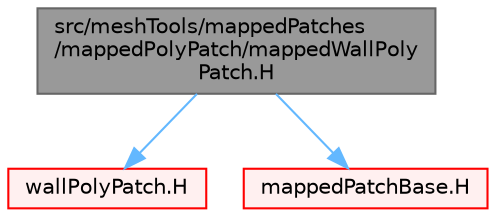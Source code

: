 digraph "src/meshTools/mappedPatches/mappedPolyPatch/mappedWallPolyPatch.H"
{
 // LATEX_PDF_SIZE
  bgcolor="transparent";
  edge [fontname=Helvetica,fontsize=10,labelfontname=Helvetica,labelfontsize=10];
  node [fontname=Helvetica,fontsize=10,shape=box,height=0.2,width=0.4];
  Node1 [id="Node000001",label="src/meshTools/mappedPatches\l/mappedPolyPatch/mappedWallPoly\lPatch.H",height=0.2,width=0.4,color="gray40", fillcolor="grey60", style="filled", fontcolor="black",tooltip=" "];
  Node1 -> Node2 [id="edge1_Node000001_Node000002",color="steelblue1",style="solid",tooltip=" "];
  Node2 [id="Node000002",label="wallPolyPatch.H",height=0.2,width=0.4,color="red", fillcolor="#FFF0F0", style="filled",URL="$wallPolyPatch_8H.html",tooltip=" "];
  Node1 -> Node231 [id="edge2_Node000001_Node000231",color="steelblue1",style="solid",tooltip=" "];
  Node231 [id="Node000231",label="mappedPatchBase.H",height=0.2,width=0.4,color="red", fillcolor="#FFF0F0", style="filled",URL="$mappedPatchBase_8H.html",tooltip=" "];
}
